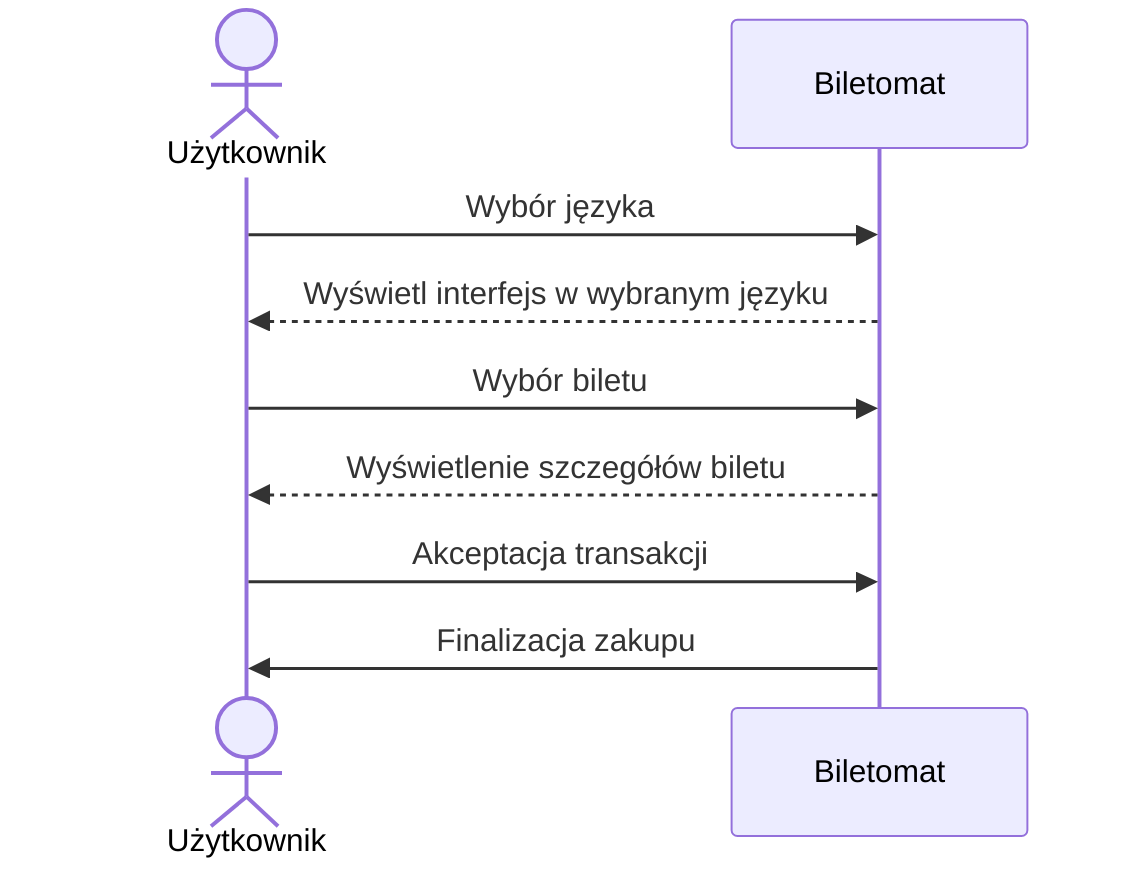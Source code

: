 sequenceDiagram
    actor Użytkownik as Użytkownik
    participant Biletomat as Biletomat

    Użytkownik->>Biletomat: Wybór języka
    Biletomat-->>Użytkownik: Wyświetl interfejs w wybranym języku
    Użytkownik->>Biletomat: Wybór biletu
    Biletomat-->>Użytkownik: Wyświetlenie szczegółów biletu
    Użytkownik->>Biletomat: Akceptacja transakcji
    Biletomat->>Użytkownik: Finalizacja zakupu